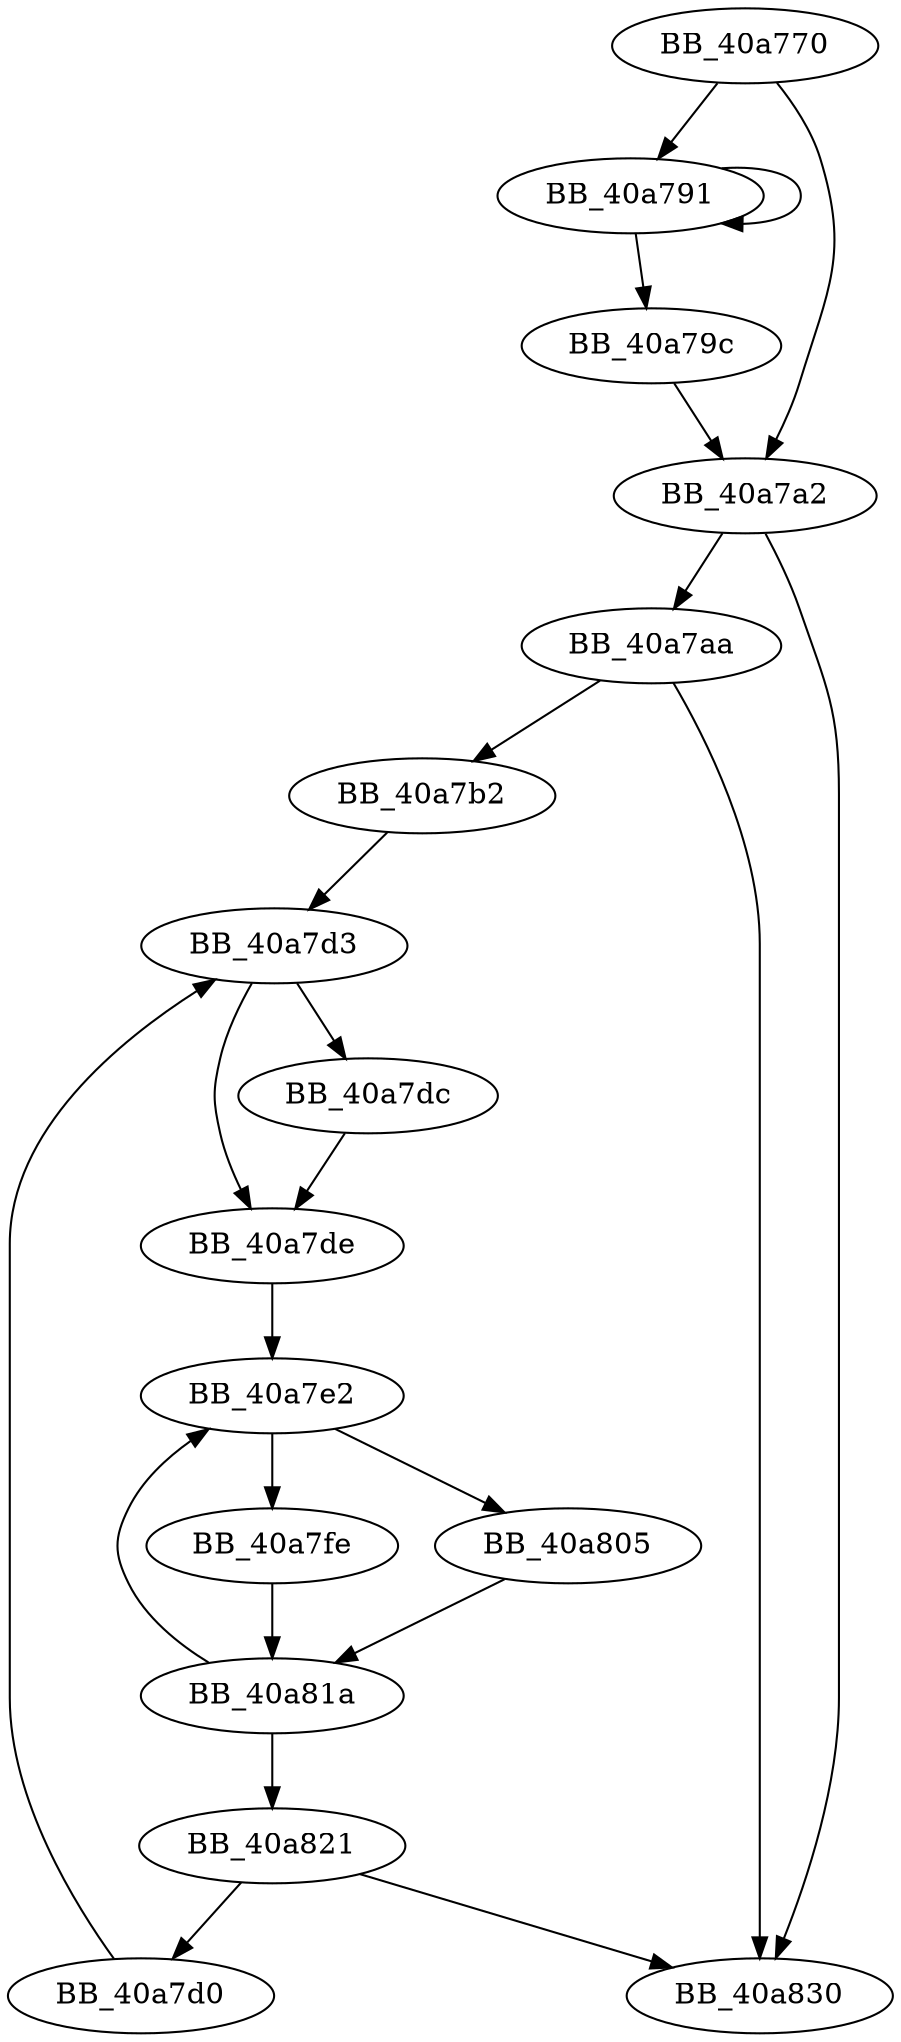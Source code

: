 DiGraph sub_40A770{
BB_40a770->BB_40a791
BB_40a770->BB_40a7a2
BB_40a791->BB_40a791
BB_40a791->BB_40a79c
BB_40a79c->BB_40a7a2
BB_40a7a2->BB_40a7aa
BB_40a7a2->BB_40a830
BB_40a7aa->BB_40a7b2
BB_40a7aa->BB_40a830
BB_40a7b2->BB_40a7d3
BB_40a7d0->BB_40a7d3
BB_40a7d3->BB_40a7dc
BB_40a7d3->BB_40a7de
BB_40a7dc->BB_40a7de
BB_40a7de->BB_40a7e2
BB_40a7e2->BB_40a7fe
BB_40a7e2->BB_40a805
BB_40a7fe->BB_40a81a
BB_40a805->BB_40a81a
BB_40a81a->BB_40a7e2
BB_40a81a->BB_40a821
BB_40a821->BB_40a7d0
BB_40a821->BB_40a830
}
